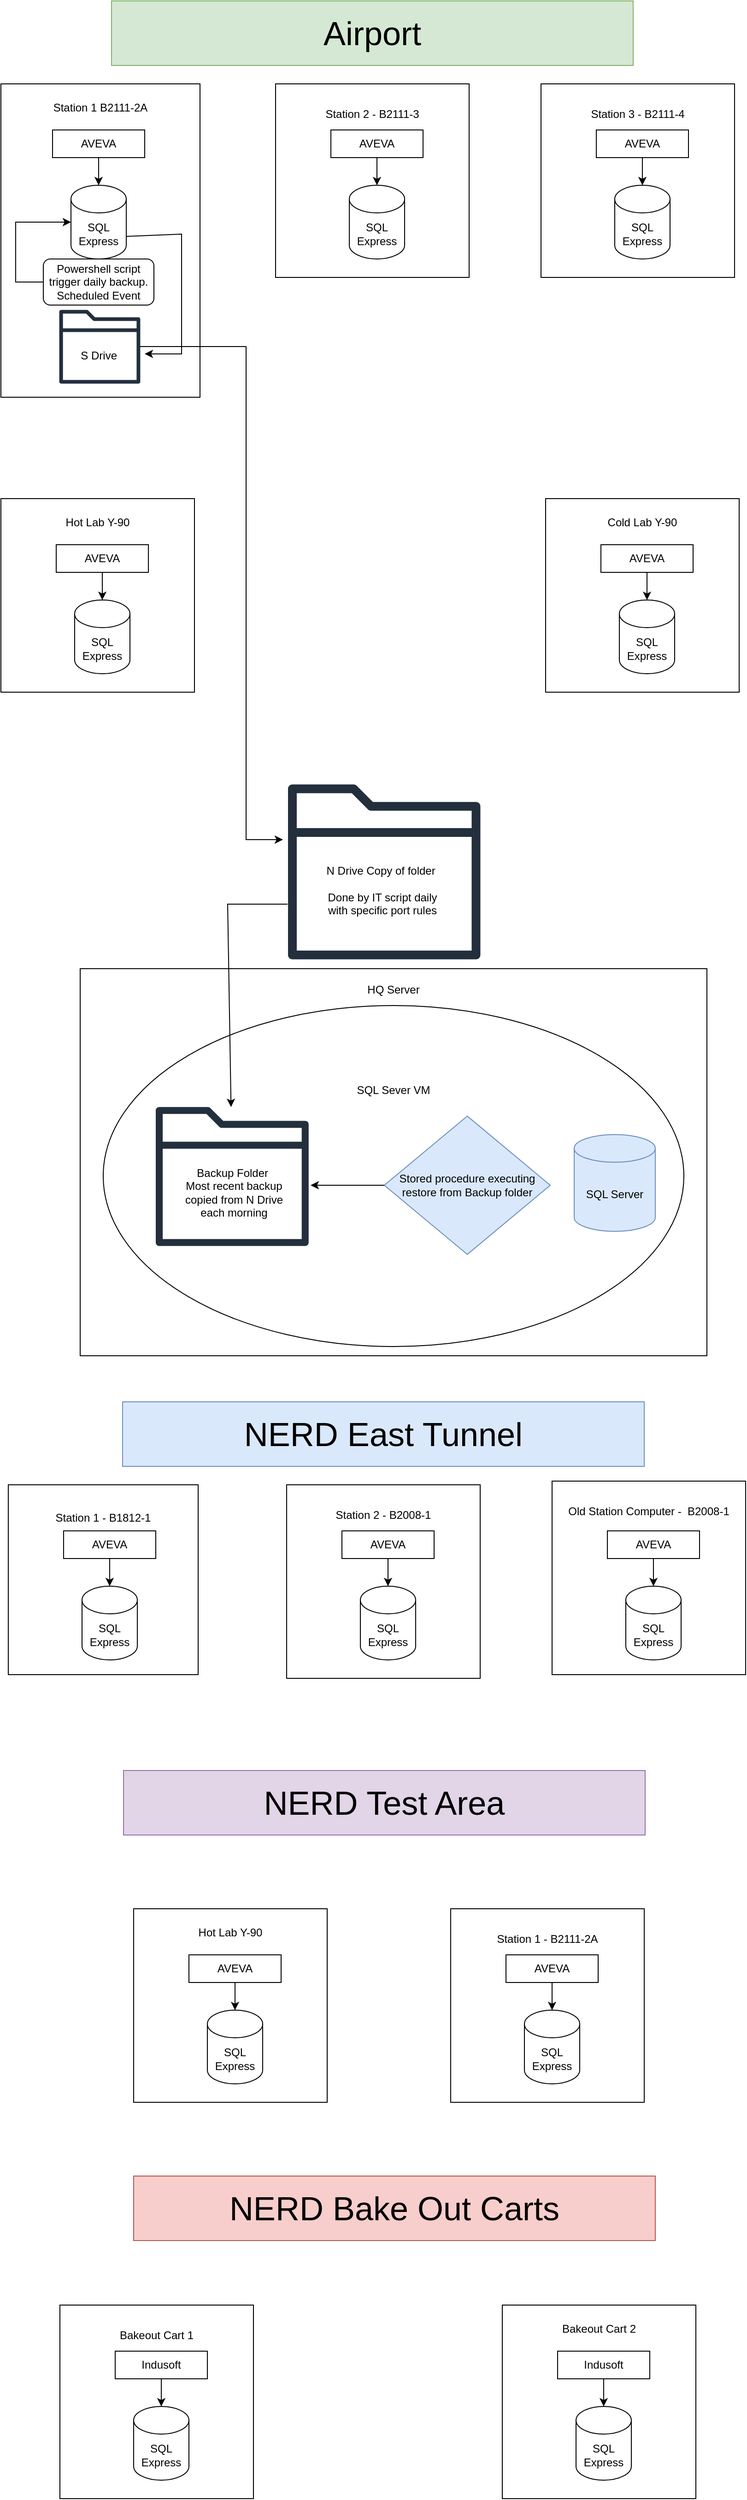 <mxfile version="24.8.4">
  <diagram id="C5RBs43oDa-KdzZeNtuy" name="Page-1">
    <mxGraphModel dx="1615" dy="803" grid="1" gridSize="10" guides="1" tooltips="1" connect="1" arrows="1" fold="1" page="1" pageScale="1" pageWidth="827" pageHeight="1169" math="0" shadow="0">
      <root>
        <mxCell id="WIyWlLk6GJQsqaUBKTNV-0" />
        <mxCell id="WIyWlLk6GJQsqaUBKTNV-1" parent="WIyWlLk6GJQsqaUBKTNV-0" />
        <mxCell id="R5U6eUOj1wqj4joeQwa6-81" value="&lt;div&gt;Station 1 B2111-2A&lt;/div&gt;&lt;div&gt;&lt;br&gt;&lt;/div&gt;&lt;div&gt;&lt;br&gt;&lt;/div&gt;&lt;div&gt;&lt;br&gt;&lt;/div&gt;&lt;div&gt;&lt;br&gt;&lt;/div&gt;&lt;div&gt;&lt;br&gt;&lt;/div&gt;&lt;div&gt;&lt;br&gt;&lt;/div&gt;&lt;div&gt;&lt;br&gt;&lt;/div&gt;&lt;div&gt;&lt;br&gt;&lt;/div&gt;&lt;div&gt;&lt;br&gt;&lt;/div&gt;&lt;div&gt;&lt;br&gt;&lt;/div&gt;&lt;div&gt;&lt;br&gt;&lt;/div&gt;&lt;div&gt;&lt;br&gt;&lt;/div&gt;&lt;div&gt;&lt;br&gt;&lt;/div&gt;&lt;div&gt;&lt;br&gt;&lt;/div&gt;&lt;div&gt;&lt;br&gt;&lt;/div&gt;&lt;div&gt;&lt;br&gt;&lt;/div&gt;&lt;div&gt;&lt;br&gt;&lt;/div&gt;&lt;div&gt;&lt;br&gt;&lt;/div&gt;&lt;div&gt;&lt;br&gt;&lt;/div&gt;&lt;div&gt;&lt;br&gt;&lt;/div&gt;" style="rounded=0;whiteSpace=wrap;html=1;" vertex="1" parent="WIyWlLk6GJQsqaUBKTNV-1">
          <mxGeometry x="14" y="100" width="216" height="340" as="geometry" />
        </mxCell>
        <mxCell id="R5U6eUOj1wqj4joeQwa6-71" value="&lt;div&gt;HQ Server&lt;/div&gt;&lt;div&gt;&lt;br&gt;&lt;/div&gt;&lt;div&gt;&lt;br&gt;&lt;/div&gt;&lt;div&gt;&lt;br&gt;&lt;/div&gt;&lt;div&gt;&lt;br&gt;&lt;/div&gt;&lt;div&gt;&lt;br&gt;&lt;/div&gt;&lt;div&gt;&lt;br&gt;&lt;/div&gt;&lt;div&gt;&lt;br&gt;&lt;/div&gt;&lt;div&gt;&lt;br&gt;&lt;/div&gt;&lt;div&gt;&lt;br&gt;&lt;/div&gt;&lt;div&gt;&lt;br&gt;&lt;/div&gt;&lt;div&gt;&lt;br&gt;&lt;/div&gt;&lt;div&gt;&lt;br&gt;&lt;/div&gt;&lt;div&gt;&lt;br&gt;&lt;/div&gt;&lt;div&gt;&lt;br&gt;&lt;/div&gt;&lt;div&gt;&lt;br&gt;&lt;/div&gt;&lt;div&gt;&lt;br&gt;&lt;/div&gt;&lt;div&gt;&lt;br&gt;&lt;/div&gt;&lt;div&gt;&lt;br&gt;&lt;/div&gt;&lt;div&gt;&lt;br&gt;&lt;/div&gt;&lt;div&gt;&lt;br&gt;&lt;/div&gt;&lt;div&gt;&lt;br&gt;&lt;/div&gt;&lt;div&gt;&lt;br&gt;&lt;/div&gt;&lt;div&gt;&lt;br&gt;&lt;/div&gt;&lt;div&gt;&lt;br&gt;&lt;/div&gt;&lt;div&gt;&lt;br&gt;&lt;/div&gt;&lt;div&gt;&lt;br&gt;&lt;/div&gt;" style="rounded=0;whiteSpace=wrap;html=1;" vertex="1" parent="WIyWlLk6GJQsqaUBKTNV-1">
          <mxGeometry x="100" y="1060" width="680" height="420" as="geometry" />
        </mxCell>
        <mxCell id="R5U6eUOj1wqj4joeQwa6-70" value="SQL Sever VM&lt;div&gt;&lt;br&gt;&lt;/div&gt;&lt;div&gt;&lt;br&gt;&lt;/div&gt;&lt;div&gt;&lt;br&gt;&lt;/div&gt;&lt;div&gt;&lt;br&gt;&lt;/div&gt;&lt;div&gt;&lt;br&gt;&lt;/div&gt;&lt;div&gt;&lt;br&gt;&lt;/div&gt;&lt;div&gt;&lt;br&gt;&lt;/div&gt;&lt;div&gt;&lt;br&gt;&lt;/div&gt;&lt;div&gt;&lt;br&gt;&lt;/div&gt;&lt;div&gt;&lt;br&gt;&lt;/div&gt;&lt;div&gt;&lt;br&gt;&lt;/div&gt;&lt;div&gt;&lt;br&gt;&lt;/div&gt;&lt;div&gt;&lt;br&gt;&lt;/div&gt;" style="ellipse;whiteSpace=wrap;html=1;" vertex="1" parent="WIyWlLk6GJQsqaUBKTNV-1">
          <mxGeometry x="125" y="1100" width="630" height="370" as="geometry" />
        </mxCell>
        <mxCell id="R5U6eUOj1wqj4joeQwa6-3" value="&lt;font style=&quot;font-size: 36px;&quot;&gt;Airport&lt;/font&gt;" style="rounded=0;whiteSpace=wrap;html=1;fillColor=#d5e8d4;strokeColor=#82b366;" vertex="1" parent="WIyWlLk6GJQsqaUBKTNV-1">
          <mxGeometry x="134" y="10" width="566" height="70" as="geometry" />
        </mxCell>
        <mxCell id="R5U6eUOj1wqj4joeQwa6-9" value="AVEVA" style="rounded=0;whiteSpace=wrap;html=1;" vertex="1" parent="WIyWlLk6GJQsqaUBKTNV-1">
          <mxGeometry x="70" y="150" width="100" height="30" as="geometry" />
        </mxCell>
        <mxCell id="R5U6eUOj1wqj4joeQwa6-10" value="" style="endArrow=classic;html=1;rounded=0;exitX=0.5;exitY=1;exitDx=0;exitDy=0;" edge="1" parent="WIyWlLk6GJQsqaUBKTNV-1" source="R5U6eUOj1wqj4joeQwa6-9" target="R5U6eUOj1wqj4joeQwa6-11">
          <mxGeometry width="50" height="50" relative="1" as="geometry">
            <mxPoint x="650" y="290" as="sourcePoint" />
            <mxPoint x="240" y="320" as="targetPoint" />
          </mxGeometry>
        </mxCell>
        <mxCell id="R5U6eUOj1wqj4joeQwa6-11" value="SQL Express" style="shape=cylinder3;whiteSpace=wrap;html=1;boundedLbl=1;backgroundOutline=1;size=15;" vertex="1" parent="WIyWlLk6GJQsqaUBKTNV-1">
          <mxGeometry x="90" y="210" width="60" height="80" as="geometry" />
        </mxCell>
        <mxCell id="R5U6eUOj1wqj4joeQwa6-20" value="Station 3 - B2111-4&lt;div&gt;&lt;br&gt;&lt;/div&gt;&lt;div&gt;&lt;br&gt;&lt;/div&gt;&lt;div&gt;&lt;br&gt;&lt;/div&gt;&lt;div&gt;&lt;br&gt;&lt;/div&gt;&lt;div&gt;&lt;br&gt;&lt;/div&gt;&lt;div&gt;&lt;br&gt;&lt;/div&gt;&lt;div&gt;&lt;br&gt;&lt;/div&gt;&lt;div&gt;&lt;br&gt;&lt;/div&gt;&lt;div&gt;&lt;br&gt;&lt;/div&gt;&lt;div&gt;&lt;br&gt;&lt;/div&gt;" style="whiteSpace=wrap;html=1;aspect=fixed;" vertex="1" parent="WIyWlLk6GJQsqaUBKTNV-1">
          <mxGeometry x="600" y="100" width="210" height="210" as="geometry" />
        </mxCell>
        <mxCell id="R5U6eUOj1wqj4joeQwa6-21" value="AVEVA" style="rounded=0;whiteSpace=wrap;html=1;" vertex="1" parent="WIyWlLk6GJQsqaUBKTNV-1">
          <mxGeometry x="660" y="150" width="100" height="30" as="geometry" />
        </mxCell>
        <mxCell id="R5U6eUOj1wqj4joeQwa6-22" value="" style="endArrow=classic;html=1;rounded=0;exitX=0.5;exitY=1;exitDx=0;exitDy=0;" edge="1" parent="WIyWlLk6GJQsqaUBKTNV-1" source="R5U6eUOj1wqj4joeQwa6-21" target="R5U6eUOj1wqj4joeQwa6-23">
          <mxGeometry width="50" height="50" relative="1" as="geometry">
            <mxPoint x="1240" y="290" as="sourcePoint" />
            <mxPoint x="830" y="320" as="targetPoint" />
          </mxGeometry>
        </mxCell>
        <mxCell id="R5U6eUOj1wqj4joeQwa6-23" value="SQL Express" style="shape=cylinder3;whiteSpace=wrap;html=1;boundedLbl=1;backgroundOutline=1;size=15;" vertex="1" parent="WIyWlLk6GJQsqaUBKTNV-1">
          <mxGeometry x="680" y="210" width="60" height="80" as="geometry" />
        </mxCell>
        <mxCell id="R5U6eUOj1wqj4joeQwa6-24" value="Station 2 - B2111-3&lt;div&gt;&lt;br&gt;&lt;/div&gt;&lt;div&gt;&lt;br&gt;&lt;/div&gt;&lt;div&gt;&lt;br&gt;&lt;/div&gt;&lt;div&gt;&lt;br&gt;&lt;/div&gt;&lt;div&gt;&lt;br&gt;&lt;/div&gt;&lt;div&gt;&lt;br&gt;&lt;/div&gt;&lt;div&gt;&lt;br&gt;&lt;/div&gt;&lt;div&gt;&lt;br&gt;&lt;/div&gt;&lt;div&gt;&lt;br&gt;&lt;/div&gt;&lt;div&gt;&lt;br&gt;&lt;/div&gt;" style="whiteSpace=wrap;html=1;aspect=fixed;" vertex="1" parent="WIyWlLk6GJQsqaUBKTNV-1">
          <mxGeometry x="312" y="100" width="210" height="210" as="geometry" />
        </mxCell>
        <mxCell id="R5U6eUOj1wqj4joeQwa6-25" value="AVEVA" style="rounded=0;whiteSpace=wrap;html=1;" vertex="1" parent="WIyWlLk6GJQsqaUBKTNV-1">
          <mxGeometry x="372" y="150" width="100" height="30" as="geometry" />
        </mxCell>
        <mxCell id="R5U6eUOj1wqj4joeQwa6-26" value="" style="endArrow=classic;html=1;rounded=0;exitX=0.5;exitY=1;exitDx=0;exitDy=0;" edge="1" parent="WIyWlLk6GJQsqaUBKTNV-1" source="R5U6eUOj1wqj4joeQwa6-25" target="R5U6eUOj1wqj4joeQwa6-27">
          <mxGeometry width="50" height="50" relative="1" as="geometry">
            <mxPoint x="952" y="290" as="sourcePoint" />
            <mxPoint x="542" y="320" as="targetPoint" />
          </mxGeometry>
        </mxCell>
        <mxCell id="R5U6eUOj1wqj4joeQwa6-27" value="SQL Express" style="shape=cylinder3;whiteSpace=wrap;html=1;boundedLbl=1;backgroundOutline=1;size=15;" vertex="1" parent="WIyWlLk6GJQsqaUBKTNV-1">
          <mxGeometry x="392" y="210" width="60" height="80" as="geometry" />
        </mxCell>
        <mxCell id="R5U6eUOj1wqj4joeQwa6-28" value="Hot Lab Y-90&lt;div&gt;&lt;br&gt;&lt;/div&gt;&lt;div&gt;&lt;br&gt;&lt;/div&gt;&lt;div&gt;&lt;br&gt;&lt;/div&gt;&lt;div&gt;&lt;br&gt;&lt;/div&gt;&lt;div&gt;&lt;br&gt;&lt;/div&gt;&lt;div&gt;&lt;br&gt;&lt;/div&gt;&lt;div&gt;&lt;br&gt;&lt;/div&gt;&lt;div&gt;&lt;br&gt;&lt;/div&gt;&lt;div&gt;&lt;br&gt;&lt;/div&gt;&lt;div&gt;&lt;br&gt;&lt;/div&gt;&lt;div&gt;&lt;br&gt;&lt;/div&gt;" style="whiteSpace=wrap;html=1;aspect=fixed;" vertex="1" parent="WIyWlLk6GJQsqaUBKTNV-1">
          <mxGeometry x="14" y="550" width="210" height="210" as="geometry" />
        </mxCell>
        <mxCell id="R5U6eUOj1wqj4joeQwa6-29" value="AVEVA" style="rounded=0;whiteSpace=wrap;html=1;" vertex="1" parent="WIyWlLk6GJQsqaUBKTNV-1">
          <mxGeometry x="74" y="600" width="100" height="30" as="geometry" />
        </mxCell>
        <mxCell id="R5U6eUOj1wqj4joeQwa6-30" value="" style="endArrow=classic;html=1;rounded=0;exitX=0.5;exitY=1;exitDx=0;exitDy=0;" edge="1" parent="WIyWlLk6GJQsqaUBKTNV-1" source="R5U6eUOj1wqj4joeQwa6-29" target="R5U6eUOj1wqj4joeQwa6-31">
          <mxGeometry width="50" height="50" relative="1" as="geometry">
            <mxPoint x="654" y="740" as="sourcePoint" />
            <mxPoint x="244" y="770" as="targetPoint" />
          </mxGeometry>
        </mxCell>
        <mxCell id="R5U6eUOj1wqj4joeQwa6-31" value="SQL Express" style="shape=cylinder3;whiteSpace=wrap;html=1;boundedLbl=1;backgroundOutline=1;size=15;" vertex="1" parent="WIyWlLk6GJQsqaUBKTNV-1">
          <mxGeometry x="94" y="660" width="60" height="80" as="geometry" />
        </mxCell>
        <mxCell id="R5U6eUOj1wqj4joeQwa6-32" value="&lt;div&gt;Cold Lab Y-90&lt;/div&gt;&lt;div&gt;&lt;br&gt;&lt;/div&gt;&lt;div&gt;&lt;br&gt;&lt;/div&gt;&lt;div&gt;&lt;br&gt;&lt;/div&gt;&lt;div&gt;&lt;br&gt;&lt;/div&gt;&lt;div&gt;&lt;br&gt;&lt;/div&gt;&lt;div&gt;&lt;br&gt;&lt;/div&gt;&lt;div&gt;&lt;br&gt;&lt;/div&gt;&lt;div&gt;&lt;br&gt;&lt;/div&gt;&lt;div&gt;&lt;br&gt;&lt;/div&gt;&lt;div&gt;&lt;br&gt;&lt;/div&gt;&lt;div&gt;&lt;br&gt;&lt;/div&gt;" style="whiteSpace=wrap;html=1;aspect=fixed;fontStyle=0" vertex="1" parent="WIyWlLk6GJQsqaUBKTNV-1">
          <mxGeometry x="605" y="550" width="210" height="210" as="geometry" />
        </mxCell>
        <mxCell id="R5U6eUOj1wqj4joeQwa6-33" value="AVEVA" style="rounded=0;whiteSpace=wrap;html=1;fontStyle=0" vertex="1" parent="WIyWlLk6GJQsqaUBKTNV-1">
          <mxGeometry x="665" y="600" width="100" height="30" as="geometry" />
        </mxCell>
        <mxCell id="R5U6eUOj1wqj4joeQwa6-34" value="" style="endArrow=classic;html=1;rounded=0;exitX=0.5;exitY=1;exitDx=0;exitDy=0;fontStyle=0" edge="1" parent="WIyWlLk6GJQsqaUBKTNV-1" source="R5U6eUOj1wqj4joeQwa6-33" target="R5U6eUOj1wqj4joeQwa6-35">
          <mxGeometry width="50" height="50" relative="1" as="geometry">
            <mxPoint x="1245" y="740" as="sourcePoint" />
            <mxPoint x="835" y="770" as="targetPoint" />
          </mxGeometry>
        </mxCell>
        <mxCell id="R5U6eUOj1wqj4joeQwa6-35" value="SQL Express" style="shape=cylinder3;whiteSpace=wrap;html=1;boundedLbl=1;backgroundOutline=1;size=15;fontStyle=0" vertex="1" parent="WIyWlLk6GJQsqaUBKTNV-1">
          <mxGeometry x="685" y="660" width="60" height="80" as="geometry" />
        </mxCell>
        <mxCell id="R5U6eUOj1wqj4joeQwa6-39" value="SQL Server" style="shape=cylinder3;whiteSpace=wrap;html=1;boundedLbl=1;backgroundOutline=1;size=15;fillColor=#dae8fc;strokeColor=#6c8ebf;" vertex="1" parent="WIyWlLk6GJQsqaUBKTNV-1">
          <mxGeometry x="636" y="1240" width="88" height="105" as="geometry" />
        </mxCell>
        <mxCell id="R5U6eUOj1wqj4joeQwa6-40" value="&lt;font style=&quot;font-size: 36px;&quot;&gt;NERD East Tunnel&lt;/font&gt;" style="rounded=0;whiteSpace=wrap;html=1;fillColor=#dae8fc;strokeColor=#6c8ebf;" vertex="1" parent="WIyWlLk6GJQsqaUBKTNV-1">
          <mxGeometry x="146" y="1530" width="566" height="70" as="geometry" />
        </mxCell>
        <mxCell id="R5U6eUOj1wqj4joeQwa6-41" value="&lt;div&gt;&lt;br&gt;&lt;/div&gt;Station 1 - B1812-1&lt;div&gt;&lt;br&gt;&lt;table style=&quot;border-collapse:&lt;br/&gt; collapse;width:48pt&quot; width=&quot;64&quot; cellspacing=&quot;0&quot; cellpadding=&quot;0&quot; border=&quot;0&quot;&gt;&lt;tbody&gt;&lt;tr style=&quot;height:14.4pt&quot; height=&quot;19&quot;&gt;  &lt;td style=&quot;height:14.4pt;width:48pt&quot; width=&quot;64&quot; height=&quot;19&quot;&gt;&lt;br&gt;&lt;/td&gt;&lt;/tr&gt;&lt;/tbody&gt;&lt;/table&gt;&amp;nbsp;&lt;div&gt;&lt;br&gt;&lt;/div&gt;&lt;div&gt;&lt;br&gt;&lt;/div&gt;&lt;div&gt;&lt;br&gt;&lt;/div&gt;&lt;div&gt;&lt;br&gt;&lt;/div&gt;&lt;div&gt;&lt;br&gt;&lt;/div&gt;&lt;div&gt;&lt;br&gt;&lt;/div&gt;&lt;div&gt;&lt;br&gt;&lt;/div&gt;&lt;/div&gt;" style="whiteSpace=wrap;html=1;aspect=fixed;" vertex="1" parent="WIyWlLk6GJQsqaUBKTNV-1">
          <mxGeometry x="22" y="1620" width="206" height="206" as="geometry" />
        </mxCell>
        <mxCell id="R5U6eUOj1wqj4joeQwa6-42" value="AVEVA" style="rounded=0;whiteSpace=wrap;html=1;" vertex="1" parent="WIyWlLk6GJQsqaUBKTNV-1">
          <mxGeometry x="82" y="1670" width="100" height="30" as="geometry" />
        </mxCell>
        <mxCell id="R5U6eUOj1wqj4joeQwa6-43" value="" style="endArrow=classic;html=1;rounded=0;exitX=0.5;exitY=1;exitDx=0;exitDy=0;" edge="1" parent="WIyWlLk6GJQsqaUBKTNV-1" source="R5U6eUOj1wqj4joeQwa6-42" target="R5U6eUOj1wqj4joeQwa6-44">
          <mxGeometry width="50" height="50" relative="1" as="geometry">
            <mxPoint x="662" y="1810" as="sourcePoint" />
            <mxPoint x="252" y="1840" as="targetPoint" />
          </mxGeometry>
        </mxCell>
        <mxCell id="R5U6eUOj1wqj4joeQwa6-44" value="SQL Express" style="shape=cylinder3;whiteSpace=wrap;html=1;boundedLbl=1;backgroundOutline=1;size=15;" vertex="1" parent="WIyWlLk6GJQsqaUBKTNV-1">
          <mxGeometry x="102" y="1730" width="60" height="80" as="geometry" />
        </mxCell>
        <mxCell id="R5U6eUOj1wqj4joeQwa6-45" value="&lt;div&gt;Old Station Computer -&amp;nbsp; B2008-1&lt;/div&gt;&lt;div&gt;&lt;br&gt;&lt;/div&gt;&lt;div&gt;&lt;br&gt;&lt;/div&gt;&lt;div&gt;&lt;br&gt;&lt;/div&gt;&lt;div&gt;&lt;br&gt;&lt;/div&gt;&lt;div&gt;&lt;br&gt;&lt;/div&gt;&lt;div&gt;&lt;br&gt;&lt;/div&gt;&lt;div&gt;&lt;br&gt;&lt;/div&gt;&lt;div&gt;&lt;br&gt;&lt;/div&gt;&lt;div&gt;&lt;br&gt;&lt;/div&gt;&lt;div&gt;&lt;br&gt;&lt;/div&gt;" style="whiteSpace=wrap;html=1;aspect=fixed;" vertex="1" parent="WIyWlLk6GJQsqaUBKTNV-1">
          <mxGeometry x="612" y="1616" width="210" height="210" as="geometry" />
        </mxCell>
        <mxCell id="R5U6eUOj1wqj4joeQwa6-46" value="AVEVA" style="rounded=0;whiteSpace=wrap;html=1;" vertex="1" parent="WIyWlLk6GJQsqaUBKTNV-1">
          <mxGeometry x="672" y="1670" width="100" height="30" as="geometry" />
        </mxCell>
        <mxCell id="R5U6eUOj1wqj4joeQwa6-47" value="" style="endArrow=classic;html=1;rounded=0;exitX=0.5;exitY=1;exitDx=0;exitDy=0;" edge="1" parent="WIyWlLk6GJQsqaUBKTNV-1" source="R5U6eUOj1wqj4joeQwa6-46" target="R5U6eUOj1wqj4joeQwa6-48">
          <mxGeometry width="50" height="50" relative="1" as="geometry">
            <mxPoint x="1252" y="1810" as="sourcePoint" />
            <mxPoint x="842" y="1840" as="targetPoint" />
          </mxGeometry>
        </mxCell>
        <mxCell id="R5U6eUOj1wqj4joeQwa6-48" value="SQL Express" style="shape=cylinder3;whiteSpace=wrap;html=1;boundedLbl=1;backgroundOutline=1;size=15;" vertex="1" parent="WIyWlLk6GJQsqaUBKTNV-1">
          <mxGeometry x="692" y="1730" width="60" height="80" as="geometry" />
        </mxCell>
        <mxCell id="R5U6eUOj1wqj4joeQwa6-49" value="Station 2 - B2008-1&lt;div&gt;&lt;br&gt;&lt;/div&gt;&lt;div&gt;&lt;br&gt;&lt;/div&gt;&lt;div&gt;&lt;br&gt;&lt;/div&gt;&lt;div&gt;&lt;br&gt;&lt;/div&gt;&lt;div&gt;&lt;br&gt;&lt;/div&gt;&lt;div&gt;&lt;br&gt;&lt;/div&gt;&lt;div&gt;&lt;br&gt;&lt;/div&gt;&lt;div&gt;&lt;br&gt;&lt;/div&gt;&lt;div&gt;&lt;br&gt;&lt;/div&gt;&lt;div&gt;&lt;br&gt;&lt;/div&gt;" style="whiteSpace=wrap;html=1;aspect=fixed;" vertex="1" parent="WIyWlLk6GJQsqaUBKTNV-1">
          <mxGeometry x="324" y="1620" width="210" height="210" as="geometry" />
        </mxCell>
        <mxCell id="R5U6eUOj1wqj4joeQwa6-50" value="AVEVA" style="rounded=0;whiteSpace=wrap;html=1;" vertex="1" parent="WIyWlLk6GJQsqaUBKTNV-1">
          <mxGeometry x="384" y="1670" width="100" height="30" as="geometry" />
        </mxCell>
        <mxCell id="R5U6eUOj1wqj4joeQwa6-51" value="" style="endArrow=classic;html=1;rounded=0;exitX=0.5;exitY=1;exitDx=0;exitDy=0;" edge="1" parent="WIyWlLk6GJQsqaUBKTNV-1" source="R5U6eUOj1wqj4joeQwa6-50" target="R5U6eUOj1wqj4joeQwa6-52">
          <mxGeometry width="50" height="50" relative="1" as="geometry">
            <mxPoint x="964" y="1810" as="sourcePoint" />
            <mxPoint x="554" y="1840" as="targetPoint" />
          </mxGeometry>
        </mxCell>
        <mxCell id="R5U6eUOj1wqj4joeQwa6-52" value="SQL Express" style="shape=cylinder3;whiteSpace=wrap;html=1;boundedLbl=1;backgroundOutline=1;size=15;" vertex="1" parent="WIyWlLk6GJQsqaUBKTNV-1">
          <mxGeometry x="404" y="1730" width="60" height="80" as="geometry" />
        </mxCell>
        <mxCell id="R5U6eUOj1wqj4joeQwa6-53" value="Hot Lab Y-90&lt;div&gt;&lt;br&gt;&lt;/div&gt;&lt;div&gt;&lt;br&gt;&lt;/div&gt;&lt;div&gt;&lt;br&gt;&lt;/div&gt;&lt;div&gt;&lt;br&gt;&lt;/div&gt;&lt;div&gt;&lt;br&gt;&lt;/div&gt;&lt;div&gt;&lt;br&gt;&lt;/div&gt;&lt;div&gt;&lt;br&gt;&lt;/div&gt;&lt;div&gt;&lt;br&gt;&lt;/div&gt;&lt;div&gt;&lt;br&gt;&lt;/div&gt;&lt;div&gt;&lt;br&gt;&lt;/div&gt;&lt;div&gt;&lt;br&gt;&lt;/div&gt;" style="whiteSpace=wrap;html=1;aspect=fixed;" vertex="1" parent="WIyWlLk6GJQsqaUBKTNV-1">
          <mxGeometry x="158" y="2080" width="210" height="210" as="geometry" />
        </mxCell>
        <mxCell id="R5U6eUOj1wqj4joeQwa6-54" value="AVEVA" style="rounded=0;whiteSpace=wrap;html=1;" vertex="1" parent="WIyWlLk6GJQsqaUBKTNV-1">
          <mxGeometry x="218" y="2130" width="100" height="30" as="geometry" />
        </mxCell>
        <mxCell id="R5U6eUOj1wqj4joeQwa6-55" value="" style="endArrow=classic;html=1;rounded=0;exitX=0.5;exitY=1;exitDx=0;exitDy=0;" edge="1" parent="WIyWlLk6GJQsqaUBKTNV-1" source="R5U6eUOj1wqj4joeQwa6-54" target="R5U6eUOj1wqj4joeQwa6-56">
          <mxGeometry width="50" height="50" relative="1" as="geometry">
            <mxPoint x="798" y="2270" as="sourcePoint" />
            <mxPoint x="388" y="2300" as="targetPoint" />
          </mxGeometry>
        </mxCell>
        <mxCell id="R5U6eUOj1wqj4joeQwa6-56" value="SQL Express" style="shape=cylinder3;whiteSpace=wrap;html=1;boundedLbl=1;backgroundOutline=1;size=15;" vertex="1" parent="WIyWlLk6GJQsqaUBKTNV-1">
          <mxGeometry x="238" y="2190" width="60" height="80" as="geometry" />
        </mxCell>
        <mxCell id="R5U6eUOj1wqj4joeQwa6-61" value="Station 1 - B2111-2A&lt;div&gt;&lt;br&gt;&lt;/div&gt;&lt;div&gt;&lt;br&gt;&lt;/div&gt;&lt;div&gt;&lt;br&gt;&lt;/div&gt;&lt;div&gt;&lt;br&gt;&lt;/div&gt;&lt;div&gt;&lt;br&gt;&lt;/div&gt;&lt;div&gt;&lt;br&gt;&lt;/div&gt;&lt;div&gt;&lt;br&gt;&lt;/div&gt;&lt;div&gt;&lt;br&gt;&lt;/div&gt;&lt;div&gt;&lt;br&gt;&lt;/div&gt;&lt;div&gt;&lt;br&gt;&lt;/div&gt;" style="whiteSpace=wrap;html=1;aspect=fixed;" vertex="1" parent="WIyWlLk6GJQsqaUBKTNV-1">
          <mxGeometry x="502" y="2080" width="210" height="210" as="geometry" />
        </mxCell>
        <mxCell id="R5U6eUOj1wqj4joeQwa6-62" value="AVEVA" style="rounded=0;whiteSpace=wrap;html=1;" vertex="1" parent="WIyWlLk6GJQsqaUBKTNV-1">
          <mxGeometry x="562" y="2130" width="100" height="30" as="geometry" />
        </mxCell>
        <mxCell id="R5U6eUOj1wqj4joeQwa6-63" value="" style="endArrow=classic;html=1;rounded=0;exitX=0.5;exitY=1;exitDx=0;exitDy=0;" edge="1" parent="WIyWlLk6GJQsqaUBKTNV-1" source="R5U6eUOj1wqj4joeQwa6-62" target="R5U6eUOj1wqj4joeQwa6-64">
          <mxGeometry width="50" height="50" relative="1" as="geometry">
            <mxPoint x="1142" y="2270" as="sourcePoint" />
            <mxPoint x="732" y="2300" as="targetPoint" />
          </mxGeometry>
        </mxCell>
        <mxCell id="R5U6eUOj1wqj4joeQwa6-64" value="SQL Express" style="shape=cylinder3;whiteSpace=wrap;html=1;boundedLbl=1;backgroundOutline=1;size=15;" vertex="1" parent="WIyWlLk6GJQsqaUBKTNV-1">
          <mxGeometry x="582" y="2190" width="60" height="80" as="geometry" />
        </mxCell>
        <mxCell id="R5U6eUOj1wqj4joeQwa6-65" value="&lt;font style=&quot;font-size: 36px;&quot;&gt;NERD Test Area&lt;/font&gt;" style="rounded=0;whiteSpace=wrap;html=1;fillColor=#e1d5e7;strokeColor=#9673a6;" vertex="1" parent="WIyWlLk6GJQsqaUBKTNV-1">
          <mxGeometry x="147" y="1930" width="566" height="70" as="geometry" />
        </mxCell>
        <mxCell id="R5U6eUOj1wqj4joeQwa6-68" value="&lt;font style=&quot;font-size: 36px;&quot;&gt;NERD Bake Out Carts&lt;/font&gt;" style="rounded=0;whiteSpace=wrap;html=1;fillColor=#f8cecc;strokeColor=#b85450;" vertex="1" parent="WIyWlLk6GJQsqaUBKTNV-1">
          <mxGeometry x="158" y="2370" width="566" height="70" as="geometry" />
        </mxCell>
        <mxCell id="R5U6eUOj1wqj4joeQwa6-72" value="&lt;div&gt;Bakeout Cart 1&lt;/div&gt;&lt;div&gt;&lt;br&gt;&lt;/div&gt;&lt;div&gt;&lt;br&gt;&lt;/div&gt;&lt;div&gt;&lt;br&gt;&lt;/div&gt;&lt;div&gt;&lt;br&gt;&lt;/div&gt;&lt;div&gt;&lt;br&gt;&lt;/div&gt;&lt;div&gt;&lt;br&gt;&lt;/div&gt;&lt;div&gt;&lt;br&gt;&lt;/div&gt;&lt;div&gt;&lt;br&gt;&lt;/div&gt;&lt;div&gt;&lt;br&gt;&lt;/div&gt;&lt;div&gt;&lt;br&gt;&lt;/div&gt;" style="whiteSpace=wrap;html=1;aspect=fixed;" vertex="1" parent="WIyWlLk6GJQsqaUBKTNV-1">
          <mxGeometry x="78" y="2510" width="210" height="210" as="geometry" />
        </mxCell>
        <mxCell id="R5U6eUOj1wqj4joeQwa6-73" value="Indusoft" style="rounded=0;whiteSpace=wrap;html=1;" vertex="1" parent="WIyWlLk6GJQsqaUBKTNV-1">
          <mxGeometry x="138" y="2560" width="100" height="30" as="geometry" />
        </mxCell>
        <mxCell id="R5U6eUOj1wqj4joeQwa6-74" value="" style="endArrow=classic;html=1;rounded=0;exitX=0.5;exitY=1;exitDx=0;exitDy=0;" edge="1" parent="WIyWlLk6GJQsqaUBKTNV-1" source="R5U6eUOj1wqj4joeQwa6-73" target="R5U6eUOj1wqj4joeQwa6-75">
          <mxGeometry width="50" height="50" relative="1" as="geometry">
            <mxPoint x="718" y="2700" as="sourcePoint" />
            <mxPoint x="308" y="2730" as="targetPoint" />
          </mxGeometry>
        </mxCell>
        <mxCell id="R5U6eUOj1wqj4joeQwa6-75" value="SQL Express" style="shape=cylinder3;whiteSpace=wrap;html=1;boundedLbl=1;backgroundOutline=1;size=15;" vertex="1" parent="WIyWlLk6GJQsqaUBKTNV-1">
          <mxGeometry x="158" y="2620" width="60" height="80" as="geometry" />
        </mxCell>
        <mxCell id="R5U6eUOj1wqj4joeQwa6-76" value="Bakeout Cart 2&lt;div&gt;&lt;br&gt;&lt;/div&gt;&lt;div&gt;&lt;br&gt;&lt;/div&gt;&lt;div&gt;&lt;br&gt;&lt;/div&gt;&lt;div&gt;&lt;br&gt;&lt;/div&gt;&lt;div&gt;&lt;br&gt;&lt;/div&gt;&lt;div&gt;&lt;br&gt;&lt;/div&gt;&lt;div&gt;&lt;br&gt;&lt;/div&gt;&lt;div&gt;&lt;br&gt;&lt;/div&gt;&lt;div&gt;&lt;br&gt;&lt;/div&gt;&lt;div&gt;&lt;br&gt;&lt;/div&gt;&lt;div&gt;&lt;br&gt;&lt;/div&gt;" style="whiteSpace=wrap;html=1;aspect=fixed;" vertex="1" parent="WIyWlLk6GJQsqaUBKTNV-1">
          <mxGeometry x="558" y="2510" width="210" height="210" as="geometry" />
        </mxCell>
        <mxCell id="R5U6eUOj1wqj4joeQwa6-77" value="Indusoft" style="rounded=0;whiteSpace=wrap;html=1;" vertex="1" parent="WIyWlLk6GJQsqaUBKTNV-1">
          <mxGeometry x="618" y="2560" width="100" height="30" as="geometry" />
        </mxCell>
        <mxCell id="R5U6eUOj1wqj4joeQwa6-78" value="" style="endArrow=classic;html=1;rounded=0;exitX=0.5;exitY=1;exitDx=0;exitDy=0;" edge="1" parent="WIyWlLk6GJQsqaUBKTNV-1" source="R5U6eUOj1wqj4joeQwa6-77" target="R5U6eUOj1wqj4joeQwa6-79">
          <mxGeometry width="50" height="50" relative="1" as="geometry">
            <mxPoint x="1198" y="2700" as="sourcePoint" />
            <mxPoint x="788" y="2730" as="targetPoint" />
          </mxGeometry>
        </mxCell>
        <mxCell id="R5U6eUOj1wqj4joeQwa6-79" value="SQL Express" style="shape=cylinder3;whiteSpace=wrap;html=1;boundedLbl=1;backgroundOutline=1;size=15;" vertex="1" parent="WIyWlLk6GJQsqaUBKTNV-1">
          <mxGeometry x="638" y="2620" width="60" height="80" as="geometry" />
        </mxCell>
        <mxCell id="R5U6eUOj1wqj4joeQwa6-80" value="" style="sketch=0;outlineConnect=0;fontColor=#232F3E;gradientColor=none;fillColor=#232F3D;strokeColor=none;dashed=0;verticalLabelPosition=bottom;verticalAlign=top;align=center;html=1;fontSize=12;fontStyle=0;aspect=fixed;pointerEvents=1;shape=mxgraph.aws4.folder;strokeWidth=0;" vertex="1" parent="WIyWlLk6GJQsqaUBKTNV-1">
          <mxGeometry x="77.06" y="345" width="87.89" height="80" as="geometry" />
        </mxCell>
        <mxCell id="R5U6eUOj1wqj4joeQwa6-83" value="Powershell script trigger daily backup. Scheduled Event" style="rounded=1;whiteSpace=wrap;html=1;" vertex="1" parent="WIyWlLk6GJQsqaUBKTNV-1">
          <mxGeometry x="60" y="290" width="120" height="50" as="geometry" />
        </mxCell>
        <mxCell id="R5U6eUOj1wqj4joeQwa6-87" value="S Drive&amp;nbsp;" style="text;html=1;align=center;verticalAlign=middle;whiteSpace=wrap;rounded=0;" vertex="1" parent="WIyWlLk6GJQsqaUBKTNV-1">
          <mxGeometry x="92" y="380" width="60" height="30" as="geometry" />
        </mxCell>
        <mxCell id="R5U6eUOj1wqj4joeQwa6-88" value="" style="endArrow=classic;html=1;rounded=0;exitX=0;exitY=0.5;exitDx=0;exitDy=0;entryX=0;entryY=0.5;entryDx=0;entryDy=0;entryPerimeter=0;" edge="1" parent="WIyWlLk6GJQsqaUBKTNV-1" source="R5U6eUOj1wqj4joeQwa6-83" target="R5U6eUOj1wqj4joeQwa6-11">
          <mxGeometry width="50" height="50" relative="1" as="geometry">
            <mxPoint x="360" y="370" as="sourcePoint" />
            <mxPoint x="410" y="320" as="targetPoint" />
            <Array as="points">
              <mxPoint x="30" y="315" />
              <mxPoint x="30" y="250" />
            </Array>
          </mxGeometry>
        </mxCell>
        <mxCell id="R5U6eUOj1wqj4joeQwa6-89" value="" style="endArrow=classic;html=1;rounded=0;exitX=1;exitY=0;exitDx=0;exitDy=52.5;exitPerimeter=0;" edge="1" parent="WIyWlLk6GJQsqaUBKTNV-1">
          <mxGeometry width="50" height="50" relative="1" as="geometry">
            <mxPoint x="150" y="265.5" as="sourcePoint" />
            <mxPoint x="170" y="393" as="targetPoint" />
            <Array as="points">
              <mxPoint x="210" y="263" />
              <mxPoint x="210" y="393" />
            </Array>
          </mxGeometry>
        </mxCell>
        <mxCell id="R5U6eUOj1wqj4joeQwa6-90" value="" style="endArrow=classic;html=1;rounded=0;" edge="1" parent="WIyWlLk6GJQsqaUBKTNV-1" source="R5U6eUOj1wqj4joeQwa6-80">
          <mxGeometry width="50" height="50" relative="1" as="geometry">
            <mxPoint x="440" y="650" as="sourcePoint" />
            <mxPoint x="320" y="920" as="targetPoint" />
            <Array as="points">
              <mxPoint x="280" y="385" />
              <mxPoint x="280" y="920" />
            </Array>
          </mxGeometry>
        </mxCell>
        <mxCell id="R5U6eUOj1wqj4joeQwa6-91" value="" style="sketch=0;outlineConnect=0;fontColor=#232F3E;gradientColor=none;fillColor=#232F3D;strokeColor=none;dashed=0;verticalLabelPosition=bottom;verticalAlign=top;align=center;html=1;fontSize=12;fontStyle=0;aspect=fixed;pointerEvents=1;shape=mxgraph.aws4.folder;" vertex="1" parent="WIyWlLk6GJQsqaUBKTNV-1">
          <mxGeometry x="325.5" y="860" width="208.73" height="190" as="geometry" />
        </mxCell>
        <mxCell id="R5U6eUOj1wqj4joeQwa6-92" value="N Drive Copy of folder&amp;nbsp;&lt;div&gt;&lt;br&gt;&lt;/div&gt;&lt;div&gt;Done by IT script daily with specific port rules&lt;/div&gt;" style="text;html=1;align=center;verticalAlign=middle;whiteSpace=wrap;rounded=0;" vertex="1" parent="WIyWlLk6GJQsqaUBKTNV-1">
          <mxGeometry x="357.87" y="930" width="140" height="90" as="geometry" />
        </mxCell>
        <mxCell id="R5U6eUOj1wqj4joeQwa6-97" value="" style="sketch=0;outlineConnect=0;fontColor=#232F3E;gradientColor=none;fillColor=#232F3D;strokeColor=none;dashed=0;verticalLabelPosition=bottom;verticalAlign=top;align=center;html=1;fontSize=12;fontStyle=0;aspect=fixed;pointerEvents=1;shape=mxgraph.aws4.folder;" vertex="1" parent="WIyWlLk6GJQsqaUBKTNV-1">
          <mxGeometry x="182" y="1210" width="165.89" height="151" as="geometry" />
        </mxCell>
        <mxCell id="R5U6eUOj1wqj4joeQwa6-98" value="Backup Folder&amp;nbsp;&lt;div&gt;Most recent backup copied from N Drive each morning&lt;/div&gt;" style="text;html=1;align=center;verticalAlign=middle;whiteSpace=wrap;rounded=0;" vertex="1" parent="WIyWlLk6GJQsqaUBKTNV-1">
          <mxGeometry x="201" y="1270" width="132" height="65" as="geometry" />
        </mxCell>
        <mxCell id="R5U6eUOj1wqj4joeQwa6-99" value="Stored procedure executing restore from Backup folder" style="rhombus;whiteSpace=wrap;html=1;fillColor=#dae8fc;strokeColor=#6c8ebf;" vertex="1" parent="WIyWlLk6GJQsqaUBKTNV-1">
          <mxGeometry x="430" y="1220" width="180" height="150" as="geometry" />
        </mxCell>
        <mxCell id="R5U6eUOj1wqj4joeQwa6-100" value="" style="endArrow=classic;html=1;rounded=0;exitX=0;exitY=0.5;exitDx=0;exitDy=0;" edge="1" parent="WIyWlLk6GJQsqaUBKTNV-1" source="R5U6eUOj1wqj4joeQwa6-99">
          <mxGeometry width="50" height="50" relative="1" as="geometry">
            <mxPoint x="570" y="1200" as="sourcePoint" />
            <mxPoint x="350" y="1295" as="targetPoint" />
          </mxGeometry>
        </mxCell>
        <mxCell id="R5U6eUOj1wqj4joeQwa6-101" value="" style="endArrow=classic;html=1;rounded=0;" edge="1" parent="WIyWlLk6GJQsqaUBKTNV-1" target="R5U6eUOj1wqj4joeQwa6-97">
          <mxGeometry width="50" height="50" relative="1" as="geometry">
            <mxPoint x="325" y="990" as="sourcePoint" />
            <mxPoint x="261.028" y="1210.095" as="targetPoint" />
            <Array as="points">
              <mxPoint x="260" y="990" />
            </Array>
          </mxGeometry>
        </mxCell>
      </root>
    </mxGraphModel>
  </diagram>
</mxfile>
